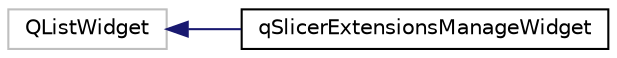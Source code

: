 digraph "Graphical Class Hierarchy"
{
  bgcolor="transparent";
  edge [fontname="Helvetica",fontsize="10",labelfontname="Helvetica",labelfontsize="10"];
  node [fontname="Helvetica",fontsize="10",shape=record];
  rankdir="LR";
  Node820 [label="QListWidget",height=0.2,width=0.4,color="grey75"];
  Node820 -> Node0 [dir="back",color="midnightblue",fontsize="10",style="solid",fontname="Helvetica"];
  Node0 [label="qSlicerExtensionsManageWidget",height=0.2,width=0.4,color="black",URL="$classqSlicerExtensionsManageWidget.html"];
}

